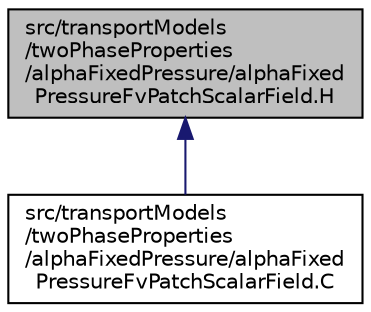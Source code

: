 digraph "src/transportModels/twoPhaseProperties/alphaFixedPressure/alphaFixedPressureFvPatchScalarField.H"
{
  bgcolor="transparent";
  edge [fontname="Helvetica",fontsize="10",labelfontname="Helvetica",labelfontsize="10"];
  node [fontname="Helvetica",fontsize="10",shape=record];
  Node1 [label="src/transportModels\l/twoPhaseProperties\l/alphaFixedPressure/alphaFixed\lPressureFvPatchScalarField.H",height=0.2,width=0.4,color="black", fillcolor="grey75", style="filled", fontcolor="black"];
  Node1 -> Node2 [dir="back",color="midnightblue",fontsize="10",style="solid",fontname="Helvetica"];
  Node2 [label="src/transportModels\l/twoPhaseProperties\l/alphaFixedPressure/alphaFixed\lPressureFvPatchScalarField.C",height=0.2,width=0.4,color="black",URL="$a10612.html"];
}
